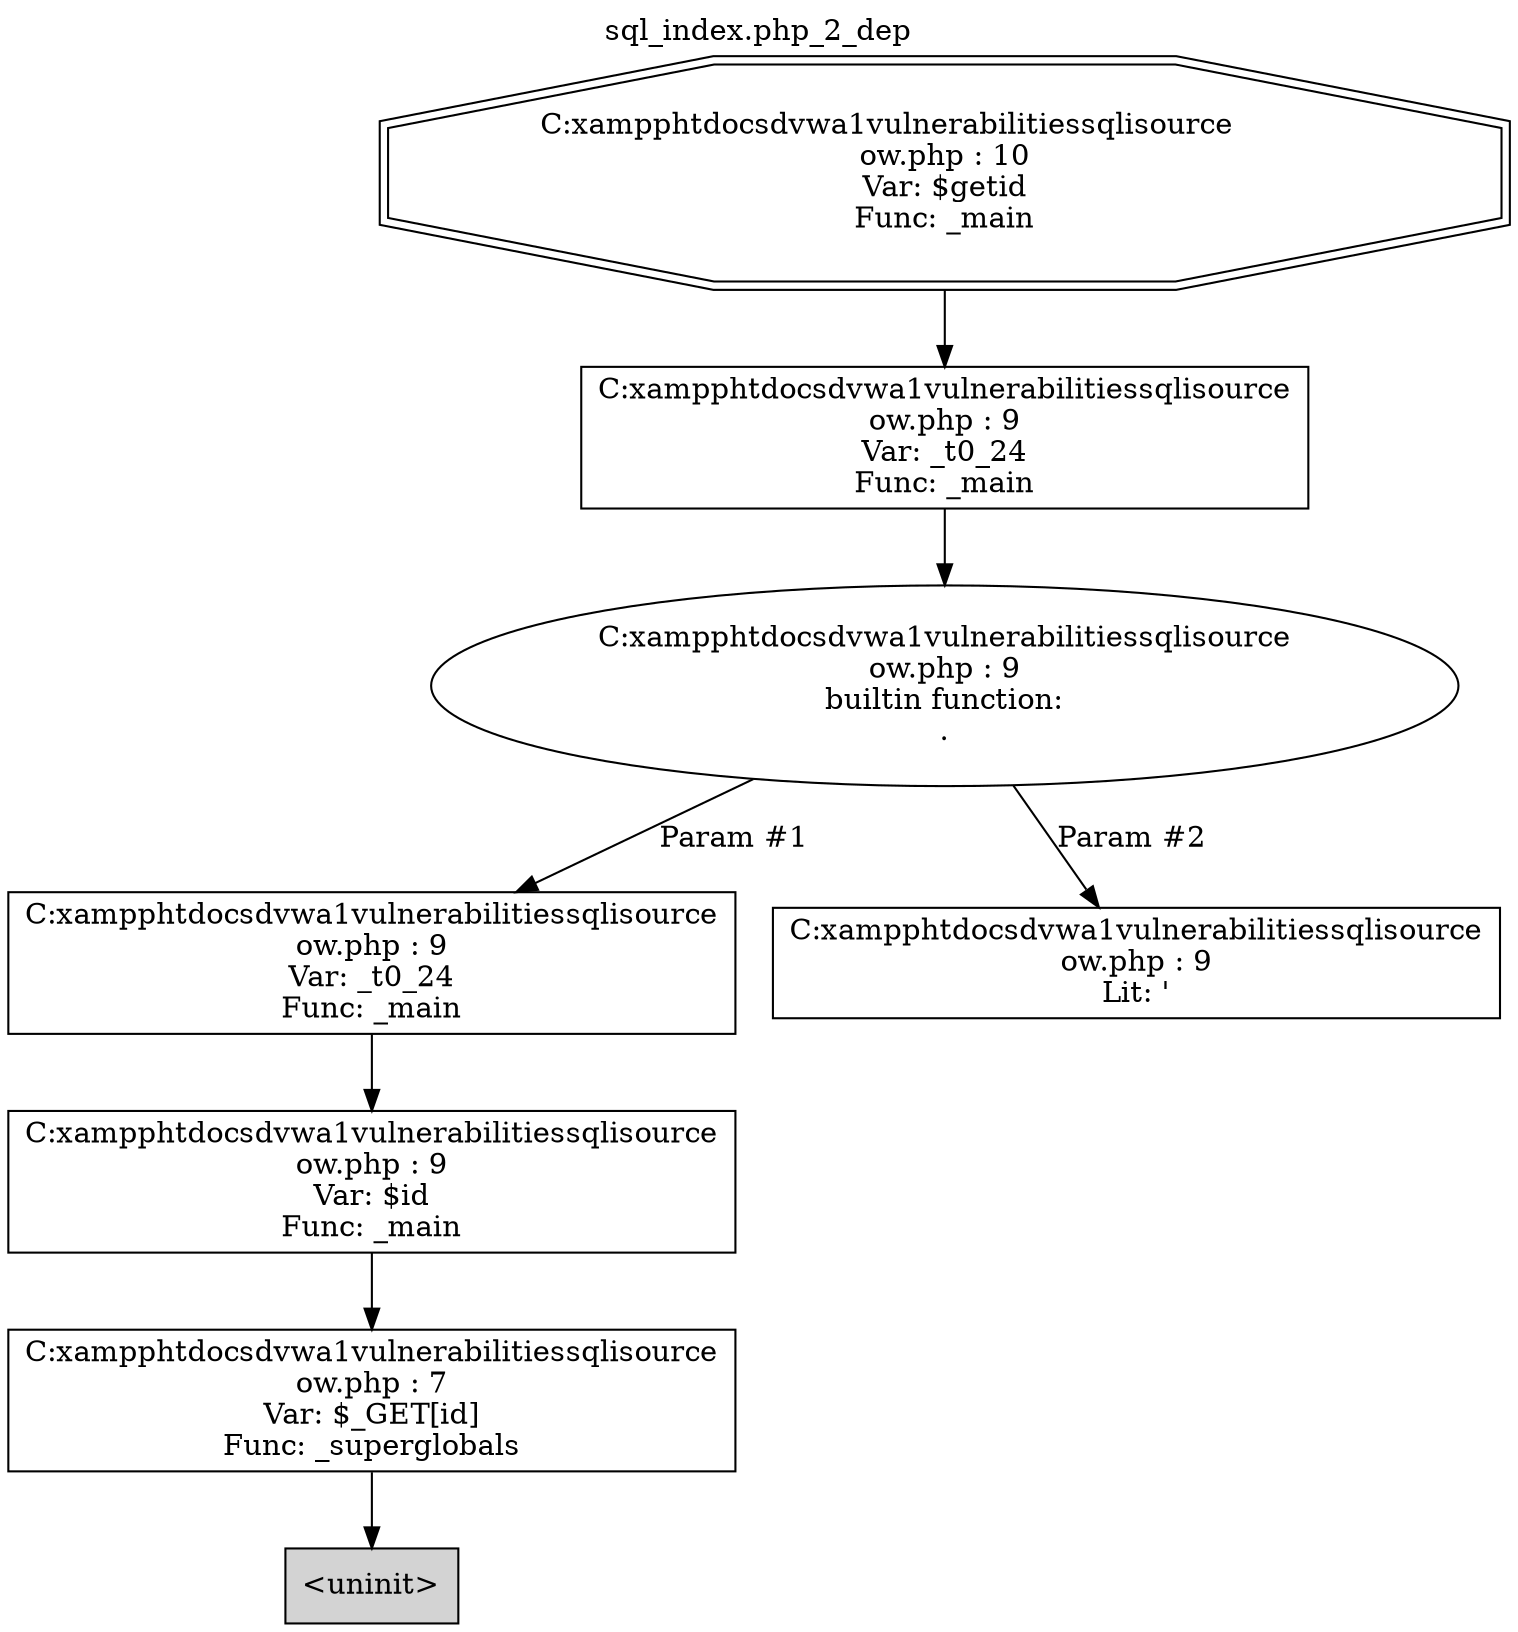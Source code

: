 digraph cfg {
  label="sql_index.php_2_dep";
  labelloc=t;
  n1 [shape=doubleoctagon, label="C:\xampp\htdocs\dvwa1\vulnerabilities\sqli\source\low.php : 10\nVar: $getid\nFunc: _main\n"];
  n2 [shape=box, label="C:\xampp\htdocs\dvwa1\vulnerabilities\sqli\source\low.php : 9\nVar: _t0_24\nFunc: _main\n"];
  n3 [shape=ellipse, label="C:\xampp\htdocs\dvwa1\vulnerabilities\sqli\source\low.php : 9\nbuiltin function:\n.\n"];
  n4 [shape=box, label="C:\xampp\htdocs\dvwa1\vulnerabilities\sqli\source\low.php : 9\nVar: _t0_24\nFunc: _main\n"];
  n5 [shape=box, label="C:\xampp\htdocs\dvwa1\vulnerabilities\sqli\source\low.php : 9\nVar: $id\nFunc: _main\n"];
  n6 [shape=box, label="C:\xampp\htdocs\dvwa1\vulnerabilities\sqli\source\low.php : 7\nVar: $_GET[id]\nFunc: _superglobals\n"];
  n7 [shape=box, label="<uninit>",style=filled];
  n8 [shape=box, label="C:\xampp\htdocs\dvwa1\vulnerabilities\sqli\source\low.php : 9\nLit: '\n"];
  n2 -> n3;
  n6 -> n7;
  n5 -> n6;
  n4 -> n5;
  n3 -> n4[label="Param #1"];
  n3 -> n8[label="Param #2"];
  n1 -> n2;
}
